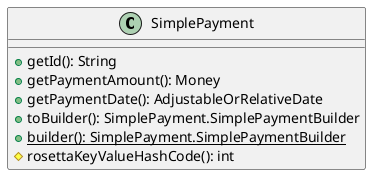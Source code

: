 @startuml

    class SimplePayment [[SimplePayment.html]] {
        +getId(): String
        +getPaymentAmount(): Money
        +getPaymentDate(): AdjustableOrRelativeDate
        +toBuilder(): SimplePayment.SimplePaymentBuilder
        {static} +builder(): SimplePayment.SimplePaymentBuilder
        #rosettaKeyValueHashCode(): int
    }

@enduml
